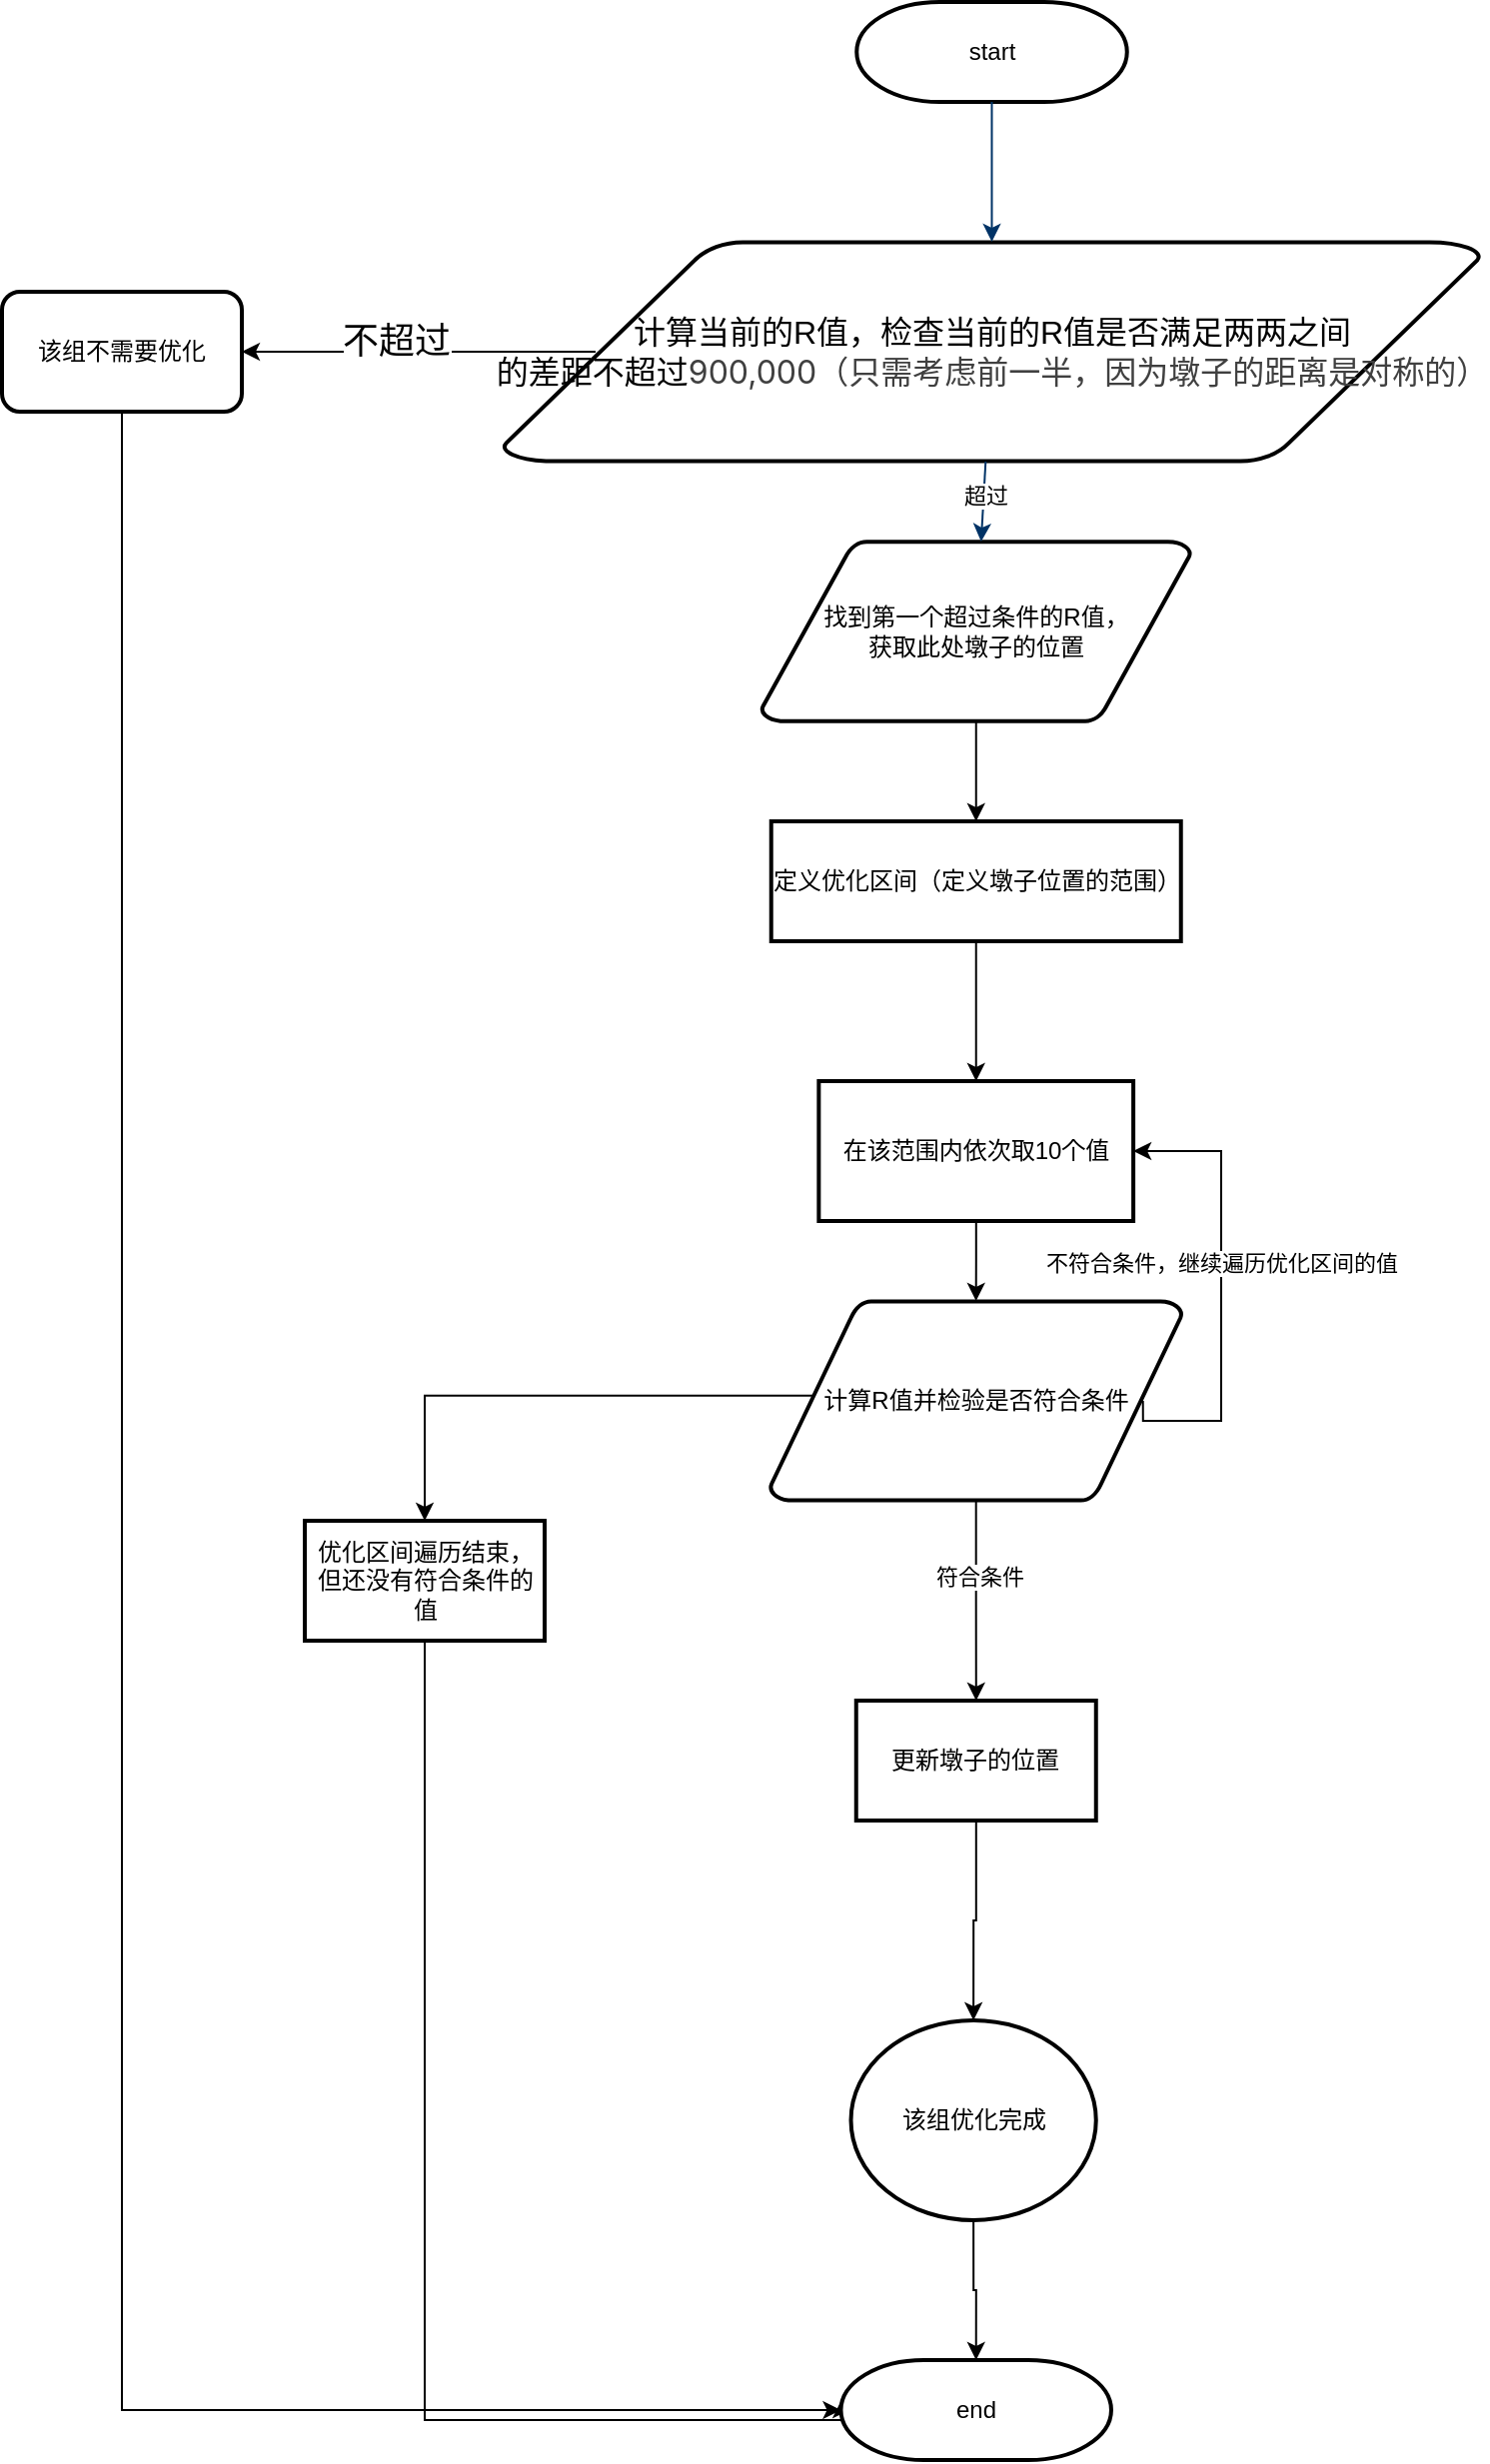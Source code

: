 <mxfile version="26.0.16">
  <diagram id="6a731a19-8d31-9384-78a2-239565b7b9f0" name="Page-1">
    <mxGraphModel dx="4051" dy="2220" grid="1" gridSize="10" guides="1" tooltips="1" connect="1" arrows="1" fold="1" page="1" pageScale="1" pageWidth="1169" pageHeight="827" background="none" math="0" shadow="0">
      <root>
        <mxCell id="0" />
        <mxCell id="1" parent="0" />
        <mxCell id="2" value="start" style="shape=mxgraph.flowchart.terminator;strokeWidth=2;gradientColor=none;gradientDirection=north;fontStyle=0;html=1;" parent="1" vertex="1">
          <mxGeometry x="417.63" y="-10" width="135.25" height="50" as="geometry" />
        </mxCell>
        <mxCell id="0K_jHjXR4M1HfS7k7hlN-65" value="" style="edgeStyle=orthogonalEdgeStyle;rounded=0;orthogonalLoop=1;jettySize=auto;html=1;exitX=0.095;exitY=0.5;exitDx=0;exitDy=0;exitPerimeter=0;" edge="1" parent="1" source="3" target="0K_jHjXR4M1HfS7k7hlN-64">
          <mxGeometry relative="1" as="geometry" />
        </mxCell>
        <mxCell id="0K_jHjXR4M1HfS7k7hlN-67" value="&lt;font style=&quot;font-size: 18px;&quot;&gt;不超过&lt;/font&gt;" style="edgeLabel;html=1;align=center;verticalAlign=middle;resizable=0;points=[];" vertex="1" connectable="0" parent="0K_jHjXR4M1HfS7k7hlN-65">
          <mxGeometry x="0.131" y="-1" relative="1" as="geometry">
            <mxPoint y="-4" as="offset" />
          </mxGeometry>
        </mxCell>
        <mxCell id="3" value="&lt;div style=&quot;&quot;&gt;&lt;span style=&quot;background-color: transparent; color: light-dark(rgb(0, 0, 0), rgb(255, 255, 255)); font-size: 16px;&quot;&gt;计算当前的R值，检查当前的R值是否满足两两之间&lt;/span&gt;&lt;/div&gt;&lt;div style=&quot;&quot;&gt;&lt;span style=&quot;background-color: transparent; color: light-dark(rgb(0, 0, 0), rgb(255, 255, 255)); font-size: 16px;&quot;&gt;的差距不超过&lt;/span&gt;&lt;span style=&quot;background-color: transparent; text-wrap-mode: wrap; color: rgb(64, 64, 64); font-family: Inter, system-ui, -apple-system, BlinkMacSystemFont, &amp;quot;Segoe UI&amp;quot;, Roboto, &amp;quot;Noto Sans&amp;quot;, Ubuntu, Cantarell, &amp;quot;Helvetica Neue&amp;quot;, Oxygen, &amp;quot;Open Sans&amp;quot;, sans-serif; font-size: 16px;&quot;&gt;900,000（只需考虑前一半，因为墩子的距离是对称的）&lt;/span&gt;&lt;/div&gt;" style="shape=mxgraph.flowchart.data;strokeWidth=2;gradientColor=none;gradientDirection=north;fontStyle=0;html=1;align=center;" parent="1" vertex="1">
          <mxGeometry x="240.5" y="110" width="489.5" height="110" as="geometry" />
        </mxCell>
        <mxCell id="0K_jHjXR4M1HfS7k7hlN-70" value="" style="edgeStyle=orthogonalEdgeStyle;rounded=0;orthogonalLoop=1;jettySize=auto;html=1;" edge="1" parent="1" source="5" target="0K_jHjXR4M1HfS7k7hlN-69">
          <mxGeometry relative="1" as="geometry" />
        </mxCell>
        <mxCell id="5" value="找到第一个超过条件的R值，&lt;div&gt;获取此处墩子的位置&lt;/div&gt;" style="shape=mxgraph.flowchart.data;strokeWidth=2;gradientColor=none;gradientDirection=north;fontStyle=0;html=1;" parent="1" vertex="1">
          <mxGeometry x="370" y="260" width="214.75" height="90" as="geometry" />
        </mxCell>
        <mxCell id="7" style="fontStyle=1;strokeColor=#003366;strokeWidth=1;html=1;" parent="1" source="2" target="3" edge="1">
          <mxGeometry relative="1" as="geometry" />
        </mxCell>
        <mxCell id="8" style="fontStyle=1;strokeColor=#003366;strokeWidth=1;html=1;" parent="1" source="3" target="5" edge="1">
          <mxGeometry relative="1" as="geometry" />
        </mxCell>
        <mxCell id="0K_jHjXR4M1HfS7k7hlN-55" value="超过" style="edgeLabel;html=1;align=center;verticalAlign=middle;resizable=0;points=[];" vertex="1" connectable="0" parent="8">
          <mxGeometry x="-0.167" y="1" relative="1" as="geometry">
            <mxPoint as="offset" />
          </mxGeometry>
        </mxCell>
        <mxCell id="0K_jHjXR4M1HfS7k7hlN-78" value="" style="edgeStyle=orthogonalEdgeStyle;rounded=0;orthogonalLoop=1;jettySize=auto;html=1;" edge="1" parent="1" source="13" target="0K_jHjXR4M1HfS7k7hlN-77">
          <mxGeometry relative="1" as="geometry" />
        </mxCell>
        <mxCell id="0K_jHjXR4M1HfS7k7hlN-79" value="符合条件" style="edgeLabel;html=1;align=center;verticalAlign=middle;resizable=0;points=[];" vertex="1" connectable="0" parent="0K_jHjXR4M1HfS7k7hlN-78">
          <mxGeometry x="-0.252" y="1" relative="1" as="geometry">
            <mxPoint as="offset" />
          </mxGeometry>
        </mxCell>
        <mxCell id="0K_jHjXR4M1HfS7k7hlN-80" style="edgeStyle=orthogonalEdgeStyle;rounded=0;orthogonalLoop=1;jettySize=auto;html=1;exitX=0.905;exitY=0.5;exitDx=0;exitDy=0;exitPerimeter=0;entryX=1;entryY=0.5;entryDx=0;entryDy=0;" edge="1" parent="1" source="13" target="0K_jHjXR4M1HfS7k7hlN-73">
          <mxGeometry relative="1" as="geometry">
            <Array as="points">
              <mxPoint x="561" y="700" />
              <mxPoint x="600" y="700" />
              <mxPoint x="600" y="565" />
            </Array>
          </mxGeometry>
        </mxCell>
        <mxCell id="0K_jHjXR4M1HfS7k7hlN-81" value="不符合条件，继续遍历优化区间的值" style="edgeLabel;html=1;align=center;verticalAlign=middle;resizable=0;points=[];" vertex="1" connectable="0" parent="0K_jHjXR4M1HfS7k7hlN-80">
          <mxGeometry x="0.281" relative="1" as="geometry">
            <mxPoint y="18" as="offset" />
          </mxGeometry>
        </mxCell>
        <mxCell id="0K_jHjXR4M1HfS7k7hlN-83" value="" style="edgeStyle=orthogonalEdgeStyle;rounded=0;orthogonalLoop=1;jettySize=auto;html=1;exitX=0.152;exitY=0.474;exitDx=0;exitDy=0;exitPerimeter=0;" edge="1" parent="1" source="13" target="0K_jHjXR4M1HfS7k7hlN-82">
          <mxGeometry relative="1" as="geometry" />
        </mxCell>
        <mxCell id="13" value="计算R值并检验是否符合条件" style="shape=mxgraph.flowchart.data;strokeWidth=2;gradientColor=none;gradientDirection=north;fontStyle=0;html=1;" parent="1" vertex="1">
          <mxGeometry x="374.32" y="640" width="206.12" height="100" as="geometry" />
        </mxCell>
        <mxCell id="0K_jHjXR4M1HfS7k7hlN-64" value="该组不需要优化" style="rounded=1;whiteSpace=wrap;html=1;strokeWidth=2;gradientColor=none;gradientDirection=north;fontStyle=0;" vertex="1" parent="1">
          <mxGeometry x="-10" y="135" width="120" height="60" as="geometry" />
        </mxCell>
        <mxCell id="0K_jHjXR4M1HfS7k7hlN-74" value="" style="edgeStyle=orthogonalEdgeStyle;rounded=0;orthogonalLoop=1;jettySize=auto;html=1;" edge="1" parent="1" source="0K_jHjXR4M1HfS7k7hlN-69" target="0K_jHjXR4M1HfS7k7hlN-73">
          <mxGeometry relative="1" as="geometry" />
        </mxCell>
        <mxCell id="0K_jHjXR4M1HfS7k7hlN-69" value="&lt;span style=&quot;text-wrap-mode: nowrap;&quot;&gt;定义优化区间（定义墩子位置的范围）&lt;/span&gt;" style="whiteSpace=wrap;html=1;strokeWidth=2;gradientColor=none;gradientDirection=north;fontStyle=0;" vertex="1" parent="1">
          <mxGeometry x="374.87" y="400" width="205" height="60" as="geometry" />
        </mxCell>
        <mxCell id="0K_jHjXR4M1HfS7k7hlN-75" value="" style="edgeStyle=orthogonalEdgeStyle;rounded=0;orthogonalLoop=1;jettySize=auto;html=1;" edge="1" parent="1" source="0K_jHjXR4M1HfS7k7hlN-73" target="13">
          <mxGeometry relative="1" as="geometry" />
        </mxCell>
        <mxCell id="0K_jHjXR4M1HfS7k7hlN-73" value="&lt;span style=&quot;text-wrap-mode: nowrap;&quot;&gt;在该范围内依次取10个值&lt;/span&gt;" style="whiteSpace=wrap;html=1;strokeWidth=2;gradientColor=none;gradientDirection=north;fontStyle=0;" vertex="1" parent="1">
          <mxGeometry x="398.68" y="530" width="157.37" height="70" as="geometry" />
        </mxCell>
        <mxCell id="0K_jHjXR4M1HfS7k7hlN-85" value="" style="edgeStyle=orthogonalEdgeStyle;rounded=0;orthogonalLoop=1;jettySize=auto;html=1;" edge="1" parent="1" source="0K_jHjXR4M1HfS7k7hlN-77" target="0K_jHjXR4M1HfS7k7hlN-84">
          <mxGeometry relative="1" as="geometry" />
        </mxCell>
        <mxCell id="0K_jHjXR4M1HfS7k7hlN-77" value="&lt;span style=&quot;text-wrap-mode: nowrap;&quot;&gt;更新墩子的位置&lt;/span&gt;" style="whiteSpace=wrap;html=1;strokeWidth=2;gradientColor=none;gradientDirection=north;fontStyle=0;" vertex="1" parent="1">
          <mxGeometry x="417.38" y="840" width="120" height="60" as="geometry" />
        </mxCell>
        <mxCell id="0K_jHjXR4M1HfS7k7hlN-94" style="edgeStyle=orthogonalEdgeStyle;rounded=0;orthogonalLoop=1;jettySize=auto;html=1;exitX=0.5;exitY=1;exitDx=0;exitDy=0;" edge="1" parent="1" source="0K_jHjXR4M1HfS7k7hlN-82">
          <mxGeometry relative="1" as="geometry">
            <mxPoint x="410.0" y="1190" as="targetPoint" />
            <Array as="points">
              <mxPoint x="202" y="1200" />
              <mxPoint x="410" y="1200" />
            </Array>
          </mxGeometry>
        </mxCell>
        <mxCell id="0K_jHjXR4M1HfS7k7hlN-82" value="优化区间遍历结束，但还没有符合条件的值" style="whiteSpace=wrap;html=1;strokeWidth=2;gradientColor=none;gradientDirection=north;fontStyle=0;" vertex="1" parent="1">
          <mxGeometry x="141.5" y="750" width="120" height="60" as="geometry" />
        </mxCell>
        <mxCell id="0K_jHjXR4M1HfS7k7hlN-84" value="该组优化完成" style="ellipse;whiteSpace=wrap;html=1;strokeWidth=2;gradientColor=none;gradientDirection=north;fontStyle=0;" vertex="1" parent="1">
          <mxGeometry x="414.76" y="1000" width="122.62" height="100" as="geometry" />
        </mxCell>
        <mxCell id="0K_jHjXR4M1HfS7k7hlN-90" value="end" style="shape=mxgraph.flowchart.terminator;strokeWidth=2;gradientColor=none;gradientDirection=north;fontStyle=0;html=1;" vertex="1" parent="1">
          <mxGeometry x="409.74" y="1170" width="135.25" height="50" as="geometry" />
        </mxCell>
        <mxCell id="0K_jHjXR4M1HfS7k7hlN-91" style="edgeStyle=orthogonalEdgeStyle;rounded=0;orthogonalLoop=1;jettySize=auto;html=1;exitX=0.5;exitY=1;exitDx=0;exitDy=0;entryX=0.5;entryY=0;entryDx=0;entryDy=0;entryPerimeter=0;" edge="1" parent="1" source="0K_jHjXR4M1HfS7k7hlN-84" target="0K_jHjXR4M1HfS7k7hlN-90">
          <mxGeometry relative="1" as="geometry" />
        </mxCell>
        <mxCell id="0K_jHjXR4M1HfS7k7hlN-93" style="edgeStyle=orthogonalEdgeStyle;rounded=0;orthogonalLoop=1;jettySize=auto;html=1;exitX=0.5;exitY=1;exitDx=0;exitDy=0;entryX=0;entryY=0.5;entryDx=0;entryDy=0;entryPerimeter=0;" edge="1" parent="1" source="0K_jHjXR4M1HfS7k7hlN-64" target="0K_jHjXR4M1HfS7k7hlN-90">
          <mxGeometry relative="1" as="geometry" />
        </mxCell>
      </root>
    </mxGraphModel>
  </diagram>
</mxfile>
